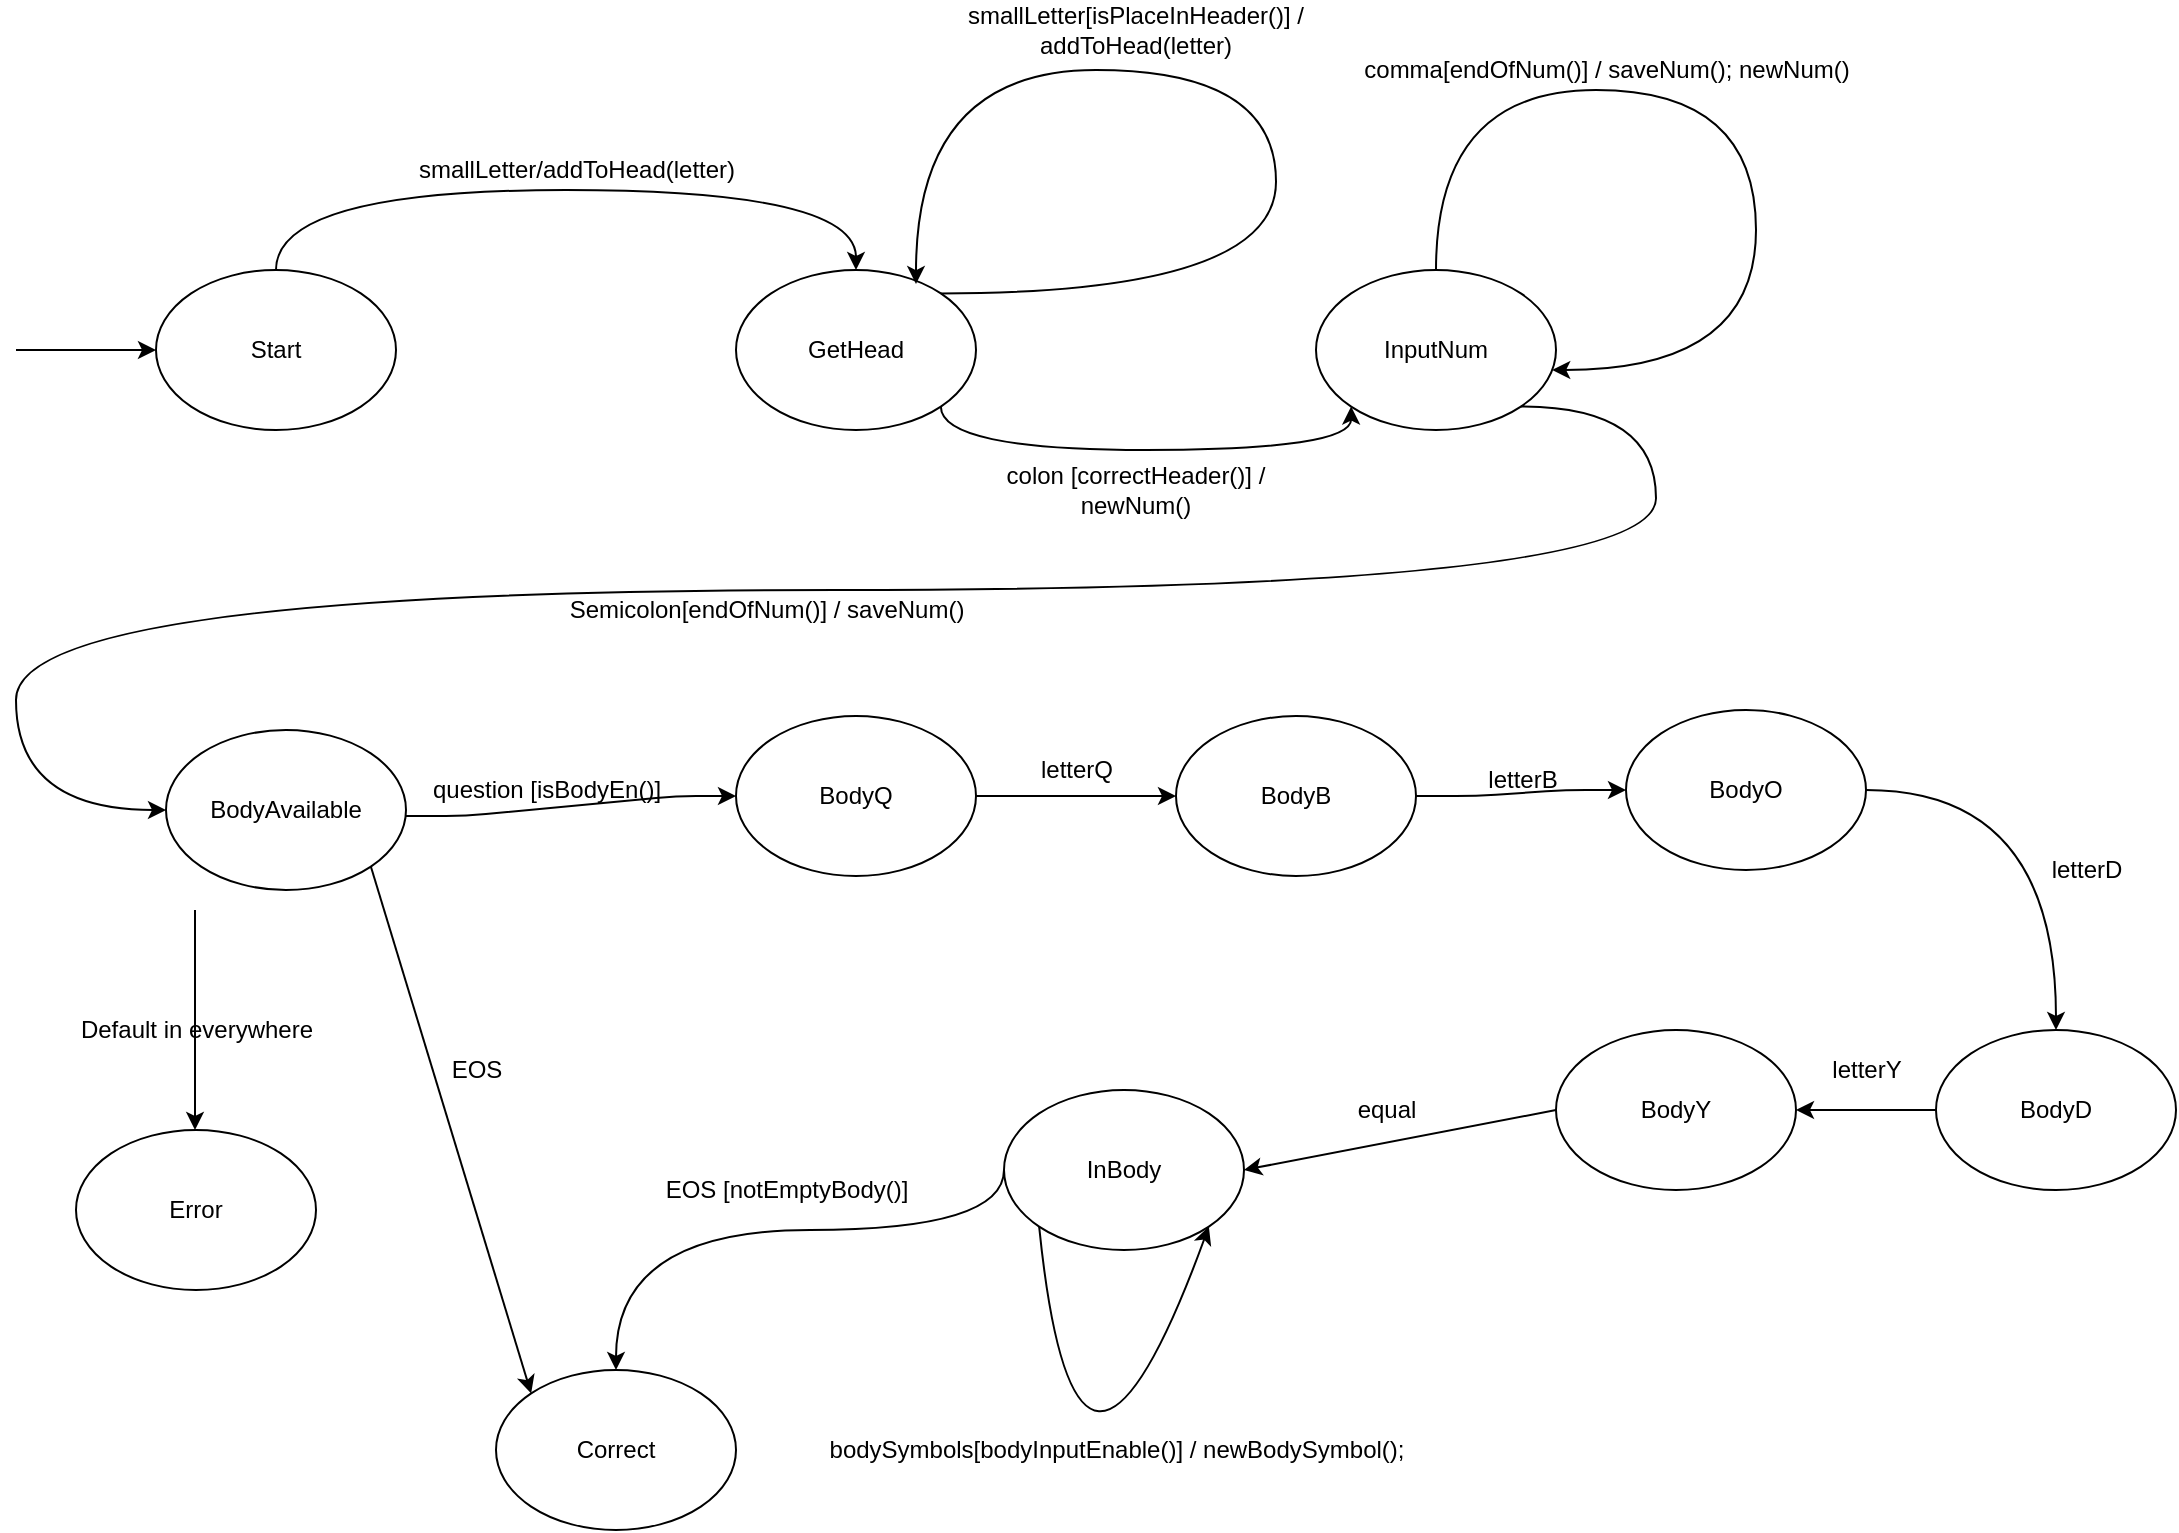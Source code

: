 <mxfile version="12.6.5" type="device"><diagram id="CtqAJuADJyBnTxRX71l-" name="Page-1"><mxGraphModel dx="1422" dy="766" grid="1" gridSize="10" guides="1" tooltips="1" connect="1" arrows="1" fold="1" page="1" pageScale="1" pageWidth="1169" pageHeight="827" math="0" shadow="0"><root><mxCell id="0"/><mxCell id="1" parent="0"/><mxCell id="MiLysRY6E57F-n13sSxW-1" value="Start" style="ellipse;whiteSpace=wrap;html=1;" vertex="1" parent="1"><mxGeometry x="100" y="150" width="120" height="80" as="geometry"/></mxCell><mxCell id="MiLysRY6E57F-n13sSxW-2" value="" style="endArrow=classic;html=1;entryX=0;entryY=0.5;entryDx=0;entryDy=0;" edge="1" parent="1" target="MiLysRY6E57F-n13sSxW-1"><mxGeometry width="50" height="50" relative="1" as="geometry"><mxPoint x="30" y="190" as="sourcePoint"/><mxPoint x="150" y="210" as="targetPoint"/></mxGeometry></mxCell><mxCell id="MiLysRY6E57F-n13sSxW-3" value="GetHead" style="ellipse;whiteSpace=wrap;html=1;" vertex="1" parent="1"><mxGeometry x="390" y="150" width="120" height="80" as="geometry"/></mxCell><mxCell id="MiLysRY6E57F-n13sSxW-4" value="" style="endArrow=classic;html=1;entryX=0.5;entryY=0;entryDx=0;entryDy=0;edgeStyle=orthogonalEdgeStyle;curved=1;" edge="1" parent="1" source="MiLysRY6E57F-n13sSxW-1" target="MiLysRY6E57F-n13sSxW-3"><mxGeometry width="50" height="50" relative="1" as="geometry"><mxPoint x="220" y="240" as="sourcePoint"/><mxPoint x="290.711" y="190" as="targetPoint"/><Array as="points"><mxPoint x="160" y="110"/><mxPoint x="450" y="110"/></Array></mxGeometry></mxCell><mxCell id="MiLysRY6E57F-n13sSxW-5" value="smallLetter/addToHead(letter)" style="text;html=1;align=center;verticalAlign=middle;resizable=0;points=[];autosize=1;" vertex="1" parent="1"><mxGeometry x="225" y="90" width="170" height="20" as="geometry"/></mxCell><mxCell id="MiLysRY6E57F-n13sSxW-6" value="" style="endArrow=classic;html=1;exitX=1;exitY=0;exitDx=0;exitDy=0;edgeStyle=orthogonalEdgeStyle;curved=1;entryX=0.75;entryY=0.088;entryDx=0;entryDy=0;entryPerimeter=0;" edge="1" parent="1" source="MiLysRY6E57F-n13sSxW-3" target="MiLysRY6E57F-n13sSxW-3"><mxGeometry width="50" height="50" relative="1" as="geometry"><mxPoint x="540" y="150" as="sourcePoint"/><mxPoint x="582" y="50" as="targetPoint"/><Array as="points"><mxPoint x="660" y="162"/><mxPoint x="660" y="50"/><mxPoint x="480" y="50"/></Array></mxGeometry></mxCell><mxCell id="MiLysRY6E57F-n13sSxW-7" value="smallLetter[isPlaceInHeader()] / addToHead(letter)" style="text;html=1;strokeColor=none;fillColor=none;align=center;verticalAlign=middle;whiteSpace=wrap;rounded=0;" vertex="1" parent="1"><mxGeometry x="470" y="20" width="240" height="20" as="geometry"/></mxCell><mxCell id="MiLysRY6E57F-n13sSxW-8" value="InputNum" style="ellipse;whiteSpace=wrap;html=1;" vertex="1" parent="1"><mxGeometry x="680" y="150" width="120" height="80" as="geometry"/></mxCell><mxCell id="MiLysRY6E57F-n13sSxW-9" value="" style="endArrow=classic;html=1;exitX=1;exitY=1;exitDx=0;exitDy=0;entryX=0;entryY=1;entryDx=0;entryDy=0;edgeStyle=orthogonalEdgeStyle;curved=1;" edge="1" parent="1" source="MiLysRY6E57F-n13sSxW-3" target="MiLysRY6E57F-n13sSxW-8"><mxGeometry width="50" height="50" relative="1" as="geometry"><mxPoint x="570" y="240" as="sourcePoint"/><mxPoint x="620" y="190" as="targetPoint"/><Array as="points"><mxPoint x="492" y="240"/><mxPoint x="698" y="240"/></Array></mxGeometry></mxCell><mxCell id="MiLysRY6E57F-n13sSxW-10" value="colon [correctHeader()] / newNum()" style="text;html=1;strokeColor=none;fillColor=none;align=center;verticalAlign=middle;whiteSpace=wrap;rounded=0;" vertex="1" parent="1"><mxGeometry x="520" y="250" width="140" height="20" as="geometry"/></mxCell><mxCell id="MiLysRY6E57F-n13sSxW-11" value="" style="endArrow=classic;html=1;exitX=0.5;exitY=0;exitDx=0;exitDy=0;edgeStyle=orthogonalEdgeStyle;curved=1;" edge="1" parent="1" source="MiLysRY6E57F-n13sSxW-8" target="MiLysRY6E57F-n13sSxW-8"><mxGeometry width="50" height="50" relative="1" as="geometry"><mxPoint x="800" y="120" as="sourcePoint"/><mxPoint x="850" y="70" as="targetPoint"/><Array as="points"><mxPoint x="740" y="60"/><mxPoint x="900" y="60"/><mxPoint x="900" y="200"/></Array></mxGeometry></mxCell><mxCell id="MiLysRY6E57F-n13sSxW-12" value="comma[endOfNum()] / saveNum(); newNum()" style="text;html=1;align=center;verticalAlign=middle;resizable=0;points=[];autosize=1;" vertex="1" parent="1"><mxGeometry x="695" y="40" width="260" height="20" as="geometry"/></mxCell><mxCell id="MiLysRY6E57F-n13sSxW-13" value="BodyAvailable" style="ellipse;whiteSpace=wrap;html=1;" vertex="1" parent="1"><mxGeometry x="105" y="380" width="120" height="80" as="geometry"/></mxCell><mxCell id="MiLysRY6E57F-n13sSxW-14" value="" style="endArrow=classic;html=1;exitX=1;exitY=1;exitDx=0;exitDy=0;entryX=0;entryY=0.5;entryDx=0;entryDy=0;edgeStyle=orthogonalEdgeStyle;curved=1;" edge="1" parent="1" source="MiLysRY6E57F-n13sSxW-8" target="MiLysRY6E57F-n13sSxW-13"><mxGeometry width="50" height="50" relative="1" as="geometry"><mxPoint x="780" y="290" as="sourcePoint"/><mxPoint x="830" y="240" as="targetPoint"/><Array as="points"><mxPoint x="850" y="218"/><mxPoint x="850" y="310"/><mxPoint x="30" y="310"/><mxPoint x="30" y="420"/></Array></mxGeometry></mxCell><mxCell id="MiLysRY6E57F-n13sSxW-15" value="Semicolon[endOfNum()] / saveNum()" style="text;html=1;align=center;verticalAlign=middle;resizable=0;points=[];autosize=1;" vertex="1" parent="1"><mxGeometry x="300" y="310" width="210" height="20" as="geometry"/></mxCell><mxCell id="MiLysRY6E57F-n13sSxW-16" value="Correct" style="ellipse;whiteSpace=wrap;html=1;" vertex="1" parent="1"><mxGeometry x="270" y="700" width="120" height="80" as="geometry"/></mxCell><mxCell id="MiLysRY6E57F-n13sSxW-17" value="" style="endArrow=classic;html=1;exitX=1;exitY=1;exitDx=0;exitDy=0;entryX=0;entryY=0;entryDx=0;entryDy=0;" edge="1" parent="1" source="MiLysRY6E57F-n13sSxW-13" target="MiLysRY6E57F-n13sSxW-16"><mxGeometry width="50" height="50" relative="1" as="geometry"><mxPoint x="330" y="500" as="sourcePoint"/><mxPoint x="380" y="450" as="targetPoint"/></mxGeometry></mxCell><mxCell id="MiLysRY6E57F-n13sSxW-18" value="EOS" style="text;html=1;align=center;verticalAlign=middle;resizable=0;points=[];autosize=1;" vertex="1" parent="1"><mxGeometry x="240" y="540" width="40" height="20" as="geometry"/></mxCell><mxCell id="MiLysRY6E57F-n13sSxW-19" value="" style="endArrow=classic;html=1;entryX=0;entryY=0.5;entryDx=0;entryDy=0;edgeStyle=entityRelationEdgeStyle;" edge="1" parent="1" target="MiLysRY6E57F-n13sSxW-20"><mxGeometry width="50" height="50" relative="1" as="geometry"><mxPoint x="225" y="423" as="sourcePoint"/><mxPoint x="275" y="373" as="targetPoint"/></mxGeometry></mxCell><mxCell id="MiLysRY6E57F-n13sSxW-20" value="BodyQ" style="ellipse;whiteSpace=wrap;html=1;" vertex="1" parent="1"><mxGeometry x="390" y="373" width="120" height="80" as="geometry"/></mxCell><mxCell id="MiLysRY6E57F-n13sSxW-21" value="question [isBodyEn()]" style="text;html=1;align=center;verticalAlign=middle;resizable=0;points=[];autosize=1;" vertex="1" parent="1"><mxGeometry x="230" y="400" width="130" height="20" as="geometry"/></mxCell><mxCell id="MiLysRY6E57F-n13sSxW-22" value="BodyB" style="ellipse;whiteSpace=wrap;html=1;" vertex="1" parent="1"><mxGeometry x="610" y="373" width="120" height="80" as="geometry"/></mxCell><mxCell id="MiLysRY6E57F-n13sSxW-23" value="BodyO" style="ellipse;whiteSpace=wrap;html=1;" vertex="1" parent="1"><mxGeometry x="835" y="370" width="120" height="80" as="geometry"/></mxCell><mxCell id="MiLysRY6E57F-n13sSxW-24" value="BodyD" style="ellipse;whiteSpace=wrap;html=1;" vertex="1" parent="1"><mxGeometry x="990" y="530" width="120" height="80" as="geometry"/></mxCell><mxCell id="MiLysRY6E57F-n13sSxW-25" value="BodyY" style="ellipse;whiteSpace=wrap;html=1;" vertex="1" parent="1"><mxGeometry x="800" y="530" width="120" height="80" as="geometry"/></mxCell><mxCell id="MiLysRY6E57F-n13sSxW-26" value="InBody" style="ellipse;whiteSpace=wrap;html=1;" vertex="1" parent="1"><mxGeometry x="524" y="560" width="120" height="80" as="geometry"/></mxCell><mxCell id="MiLysRY6E57F-n13sSxW-28" value="" style="endArrow=classic;html=1;exitX=1;exitY=0.5;exitDx=0;exitDy=0;entryX=0;entryY=0.5;entryDx=0;entryDy=0;" edge="1" parent="1" source="MiLysRY6E57F-n13sSxW-20" target="MiLysRY6E57F-n13sSxW-22"><mxGeometry width="50" height="50" relative="1" as="geometry"><mxPoint x="530" y="420" as="sourcePoint"/><mxPoint x="580" y="370" as="targetPoint"/></mxGeometry></mxCell><mxCell id="MiLysRY6E57F-n13sSxW-29" value="letterQ" style="text;html=1;align=center;verticalAlign=middle;resizable=0;points=[];autosize=1;" vertex="1" parent="1"><mxGeometry x="535" y="390" width="50" height="20" as="geometry"/></mxCell><mxCell id="MiLysRY6E57F-n13sSxW-30" value="" style="endArrow=classic;html=1;exitX=1;exitY=0.5;exitDx=0;exitDy=0;entryX=0;entryY=0.5;entryDx=0;entryDy=0;edgeStyle=entityRelationEdgeStyle;" edge="1" parent="1" source="MiLysRY6E57F-n13sSxW-22" target="MiLysRY6E57F-n13sSxW-23"><mxGeometry width="50" height="50" relative="1" as="geometry"><mxPoint x="750" y="400" as="sourcePoint"/><mxPoint x="800" y="350" as="targetPoint"/></mxGeometry></mxCell><mxCell id="MiLysRY6E57F-n13sSxW-31" value="letterB" style="text;html=1;align=center;verticalAlign=middle;resizable=0;points=[];autosize=1;" vertex="1" parent="1"><mxGeometry x="758" y="395" width="50" height="20" as="geometry"/></mxCell><mxCell id="MiLysRY6E57F-n13sSxW-32" value="" style="endArrow=classic;html=1;exitX=1;exitY=0.5;exitDx=0;exitDy=0;entryX=0.5;entryY=0;entryDx=0;entryDy=0;edgeStyle=orthogonalEdgeStyle;curved=1;" edge="1" parent="1" source="MiLysRY6E57F-n13sSxW-23" target="MiLysRY6E57F-n13sSxW-24"><mxGeometry width="50" height="50" relative="1" as="geometry"><mxPoint x="1010" y="440" as="sourcePoint"/><mxPoint x="1060" y="390" as="targetPoint"/></mxGeometry></mxCell><mxCell id="MiLysRY6E57F-n13sSxW-33" value="letterD" style="text;html=1;align=center;verticalAlign=middle;resizable=0;points=[];autosize=1;" vertex="1" parent="1"><mxGeometry x="1040" y="440" width="50" height="20" as="geometry"/></mxCell><mxCell id="MiLysRY6E57F-n13sSxW-34" value="" style="endArrow=classic;html=1;exitX=0;exitY=0.5;exitDx=0;exitDy=0;entryX=1;entryY=0.5;entryDx=0;entryDy=0;" edge="1" parent="1" source="MiLysRY6E57F-n13sSxW-24" target="MiLysRY6E57F-n13sSxW-25"><mxGeometry width="50" height="50" relative="1" as="geometry"><mxPoint x="910" y="530" as="sourcePoint"/><mxPoint x="960" y="480" as="targetPoint"/></mxGeometry></mxCell><mxCell id="MiLysRY6E57F-n13sSxW-35" value="letterY" style="text;html=1;align=center;verticalAlign=middle;resizable=0;points=[];autosize=1;" vertex="1" parent="1"><mxGeometry x="930" y="540" width="50" height="20" as="geometry"/></mxCell><mxCell id="MiLysRY6E57F-n13sSxW-37" value="" style="endArrow=classic;html=1;exitX=0;exitY=0.5;exitDx=0;exitDy=0;entryX=1;entryY=0.5;entryDx=0;entryDy=0;" edge="1" parent="1" source="MiLysRY6E57F-n13sSxW-25" target="MiLysRY6E57F-n13sSxW-26"><mxGeometry width="50" height="50" relative="1" as="geometry"><mxPoint x="670" y="640" as="sourcePoint"/><mxPoint x="720" y="590" as="targetPoint"/></mxGeometry></mxCell><mxCell id="MiLysRY6E57F-n13sSxW-38" value="equal" style="text;html=1;align=center;verticalAlign=middle;resizable=0;points=[];autosize=1;" vertex="1" parent="1"><mxGeometry x="695" y="560" width="40" height="20" as="geometry"/></mxCell><mxCell id="MiLysRY6E57F-n13sSxW-39" value="" style="endArrow=classic;html=1;exitX=0;exitY=0.5;exitDx=0;exitDy=0;entryX=0.5;entryY=0;entryDx=0;entryDy=0;edgeStyle=orthogonalEdgeStyle;curved=1;" edge="1" parent="1" source="MiLysRY6E57F-n13sSxW-26" target="MiLysRY6E57F-n13sSxW-16"><mxGeometry width="50" height="50" relative="1" as="geometry"><mxPoint x="420" y="580" as="sourcePoint"/><mxPoint x="470" y="530" as="targetPoint"/><Array as="points"><mxPoint x="524" y="630"/><mxPoint x="330" y="630"/></Array></mxGeometry></mxCell><mxCell id="MiLysRY6E57F-n13sSxW-40" value="EOS [notEmptyBody()]" style="text;html=1;align=center;verticalAlign=middle;resizable=0;points=[];autosize=1;" vertex="1" parent="1"><mxGeometry x="345" y="600" width="140" height="20" as="geometry"/></mxCell><mxCell id="MiLysRY6E57F-n13sSxW-41" value="" style="endArrow=classic;html=1;exitX=0;exitY=1;exitDx=0;exitDy=0;edgeStyle=orthogonalEdgeStyle;curved=1;entryX=1;entryY=1;entryDx=0;entryDy=0;" edge="1" parent="1" source="MiLysRY6E57F-n13sSxW-26" target="MiLysRY6E57F-n13sSxW-26"><mxGeometry width="50" height="50" relative="1" as="geometry"><mxPoint x="600" y="780" as="sourcePoint"/><mxPoint x="590" y="780" as="targetPoint"/><Array as="points"><mxPoint x="560" y="810"/></Array></mxGeometry></mxCell><mxCell id="MiLysRY6E57F-n13sSxW-42" value="bodySymbols[bodyInputEnable()] / newBodySymbol();" style="text;html=1;align=center;verticalAlign=middle;resizable=0;points=[];autosize=1;" vertex="1" parent="1"><mxGeometry x="430" y="730" width="300" height="20" as="geometry"/></mxCell><mxCell id="MiLysRY6E57F-n13sSxW-43" value="Error" style="ellipse;whiteSpace=wrap;html=1;" vertex="1" parent="1"><mxGeometry x="60" y="580" width="120" height="80" as="geometry"/></mxCell><mxCell id="MiLysRY6E57F-n13sSxW-44" value="" style="endArrow=classic;html=1;entryX=0.5;entryY=0;entryDx=0;entryDy=0;" edge="1" parent="1"><mxGeometry width="50" height="50" relative="1" as="geometry"><mxPoint x="119.5" y="470" as="sourcePoint"/><mxPoint x="119.5" y="580" as="targetPoint"/></mxGeometry></mxCell><mxCell id="MiLysRY6E57F-n13sSxW-45" value="Default in everywhere" style="text;html=1;align=center;verticalAlign=middle;resizable=0;points=[];autosize=1;" vertex="1" parent="1"><mxGeometry x="55" y="520" width="130" height="20" as="geometry"/></mxCell></root></mxGraphModel></diagram></mxfile>